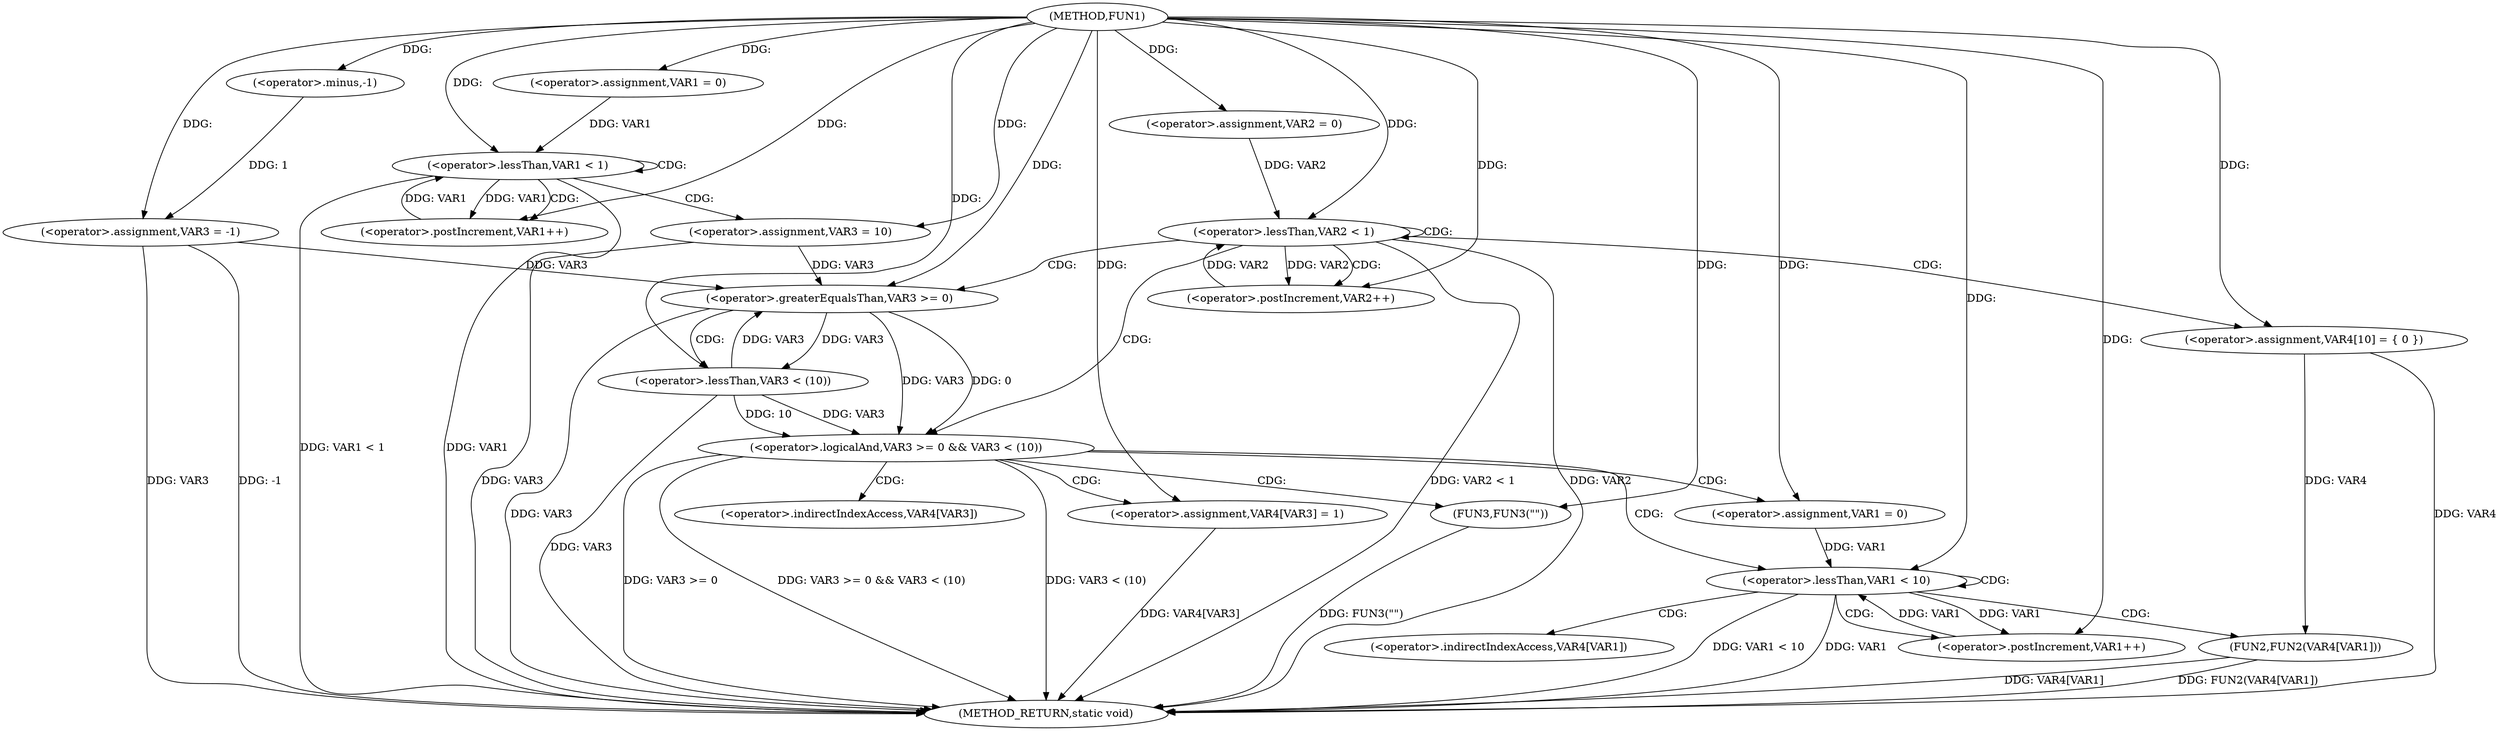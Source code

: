 digraph FUN1 {  
"1000100" [label = "(METHOD,FUN1)" ]
"1000169" [label = "(METHOD_RETURN,static void)" ]
"1000105" [label = "(<operator>.assignment,VAR3 = -1)" ]
"1000107" [label = "(<operator>.minus,-1)" ]
"1000110" [label = "(<operator>.assignment,VAR1 = 0)" ]
"1000113" [label = "(<operator>.lessThan,VAR1 < 1)" ]
"1000116" [label = "(<operator>.postIncrement,VAR1++)" ]
"1000119" [label = "(<operator>.assignment,VAR3 = 10)" ]
"1000123" [label = "(<operator>.assignment,VAR2 = 0)" ]
"1000126" [label = "(<operator>.lessThan,VAR2 < 1)" ]
"1000129" [label = "(<operator>.postIncrement,VAR2++)" ]
"1000135" [label = "(<operator>.assignment,VAR4[10] = { 0 })" ]
"1000138" [label = "(<operator>.logicalAnd,VAR3 >= 0 && VAR3 < (10))" ]
"1000139" [label = "(<operator>.greaterEqualsThan,VAR3 >= 0)" ]
"1000142" [label = "(<operator>.lessThan,VAR3 < (10))" ]
"1000146" [label = "(<operator>.assignment,VAR4[VAR3] = 1)" ]
"1000152" [label = "(<operator>.assignment,VAR1 = 0)" ]
"1000155" [label = "(<operator>.lessThan,VAR1 < 10)" ]
"1000158" [label = "(<operator>.postIncrement,VAR1++)" ]
"1000161" [label = "(FUN2,FUN2(VAR4[VAR1]))" ]
"1000167" [label = "(FUN3,FUN3(\"\"))" ]
"1000147" [label = "(<operator>.indirectIndexAccess,VAR4[VAR3])" ]
"1000162" [label = "(<operator>.indirectIndexAccess,VAR4[VAR1])" ]
  "1000126" -> "1000169"  [ label = "DDG: VAR2 < 1"] 
  "1000138" -> "1000169"  [ label = "DDG: VAR3 < (10)"] 
  "1000105" -> "1000169"  [ label = "DDG: -1"] 
  "1000113" -> "1000169"  [ label = "DDG: VAR1"] 
  "1000126" -> "1000169"  [ label = "DDG: VAR2"] 
  "1000105" -> "1000169"  [ label = "DDG: VAR3"] 
  "1000138" -> "1000169"  [ label = "DDG: VAR3 >= 0"] 
  "1000139" -> "1000169"  [ label = "DDG: VAR3"] 
  "1000155" -> "1000169"  [ label = "DDG: VAR1 < 10"] 
  "1000167" -> "1000169"  [ label = "DDG: FUN3(\"\")"] 
  "1000113" -> "1000169"  [ label = "DDG: VAR1 < 1"] 
  "1000119" -> "1000169"  [ label = "DDG: VAR3"] 
  "1000142" -> "1000169"  [ label = "DDG: VAR3"] 
  "1000135" -> "1000169"  [ label = "DDG: VAR4"] 
  "1000155" -> "1000169"  [ label = "DDG: VAR1"] 
  "1000138" -> "1000169"  [ label = "DDG: VAR3 >= 0 && VAR3 < (10)"] 
  "1000161" -> "1000169"  [ label = "DDG: VAR4[VAR1]"] 
  "1000146" -> "1000169"  [ label = "DDG: VAR4[VAR3]"] 
  "1000161" -> "1000169"  [ label = "DDG: FUN2(VAR4[VAR1])"] 
  "1000107" -> "1000105"  [ label = "DDG: 1"] 
  "1000100" -> "1000105"  [ label = "DDG: "] 
  "1000100" -> "1000107"  [ label = "DDG: "] 
  "1000100" -> "1000110"  [ label = "DDG: "] 
  "1000116" -> "1000113"  [ label = "DDG: VAR1"] 
  "1000110" -> "1000113"  [ label = "DDG: VAR1"] 
  "1000100" -> "1000113"  [ label = "DDG: "] 
  "1000113" -> "1000116"  [ label = "DDG: VAR1"] 
  "1000100" -> "1000116"  [ label = "DDG: "] 
  "1000100" -> "1000119"  [ label = "DDG: "] 
  "1000100" -> "1000123"  [ label = "DDG: "] 
  "1000129" -> "1000126"  [ label = "DDG: VAR2"] 
  "1000123" -> "1000126"  [ label = "DDG: VAR2"] 
  "1000100" -> "1000126"  [ label = "DDG: "] 
  "1000126" -> "1000129"  [ label = "DDG: VAR2"] 
  "1000100" -> "1000129"  [ label = "DDG: "] 
  "1000100" -> "1000135"  [ label = "DDG: "] 
  "1000139" -> "1000138"  [ label = "DDG: VAR3"] 
  "1000139" -> "1000138"  [ label = "DDG: 0"] 
  "1000119" -> "1000139"  [ label = "DDG: VAR3"] 
  "1000142" -> "1000139"  [ label = "DDG: VAR3"] 
  "1000105" -> "1000139"  [ label = "DDG: VAR3"] 
  "1000100" -> "1000139"  [ label = "DDG: "] 
  "1000142" -> "1000138"  [ label = "DDG: VAR3"] 
  "1000142" -> "1000138"  [ label = "DDG: 10"] 
  "1000139" -> "1000142"  [ label = "DDG: VAR3"] 
  "1000100" -> "1000142"  [ label = "DDG: "] 
  "1000100" -> "1000146"  [ label = "DDG: "] 
  "1000100" -> "1000152"  [ label = "DDG: "] 
  "1000158" -> "1000155"  [ label = "DDG: VAR1"] 
  "1000152" -> "1000155"  [ label = "DDG: VAR1"] 
  "1000100" -> "1000155"  [ label = "DDG: "] 
  "1000155" -> "1000158"  [ label = "DDG: VAR1"] 
  "1000100" -> "1000158"  [ label = "DDG: "] 
  "1000135" -> "1000161"  [ label = "DDG: VAR4"] 
  "1000100" -> "1000167"  [ label = "DDG: "] 
  "1000113" -> "1000116"  [ label = "CDG: "] 
  "1000113" -> "1000113"  [ label = "CDG: "] 
  "1000113" -> "1000119"  [ label = "CDG: "] 
  "1000126" -> "1000126"  [ label = "CDG: "] 
  "1000126" -> "1000129"  [ label = "CDG: "] 
  "1000126" -> "1000139"  [ label = "CDG: "] 
  "1000126" -> "1000135"  [ label = "CDG: "] 
  "1000126" -> "1000138"  [ label = "CDG: "] 
  "1000138" -> "1000167"  [ label = "CDG: "] 
  "1000138" -> "1000155"  [ label = "CDG: "] 
  "1000138" -> "1000147"  [ label = "CDG: "] 
  "1000138" -> "1000152"  [ label = "CDG: "] 
  "1000138" -> "1000146"  [ label = "CDG: "] 
  "1000139" -> "1000142"  [ label = "CDG: "] 
  "1000155" -> "1000158"  [ label = "CDG: "] 
  "1000155" -> "1000155"  [ label = "CDG: "] 
  "1000155" -> "1000161"  [ label = "CDG: "] 
  "1000155" -> "1000162"  [ label = "CDG: "] 
}
